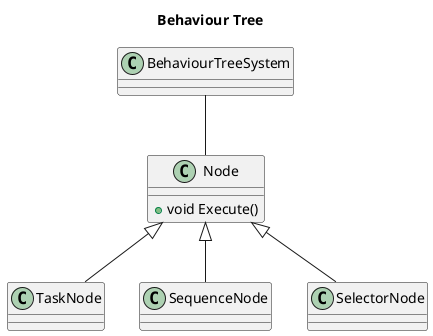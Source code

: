 @startuml Behaviour Tree
title "Behaviour Tree"
class BehaviourTreeSystem{}
class Node{
    + void Execute()
}
class TaskNode{}
class SequenceNode{}
class SelectorNode{}
BehaviourTreeSystem -- Node
Node <|-- TaskNode
Node <|-- SequenceNode
Node <|-- SelectorNode
@enduml